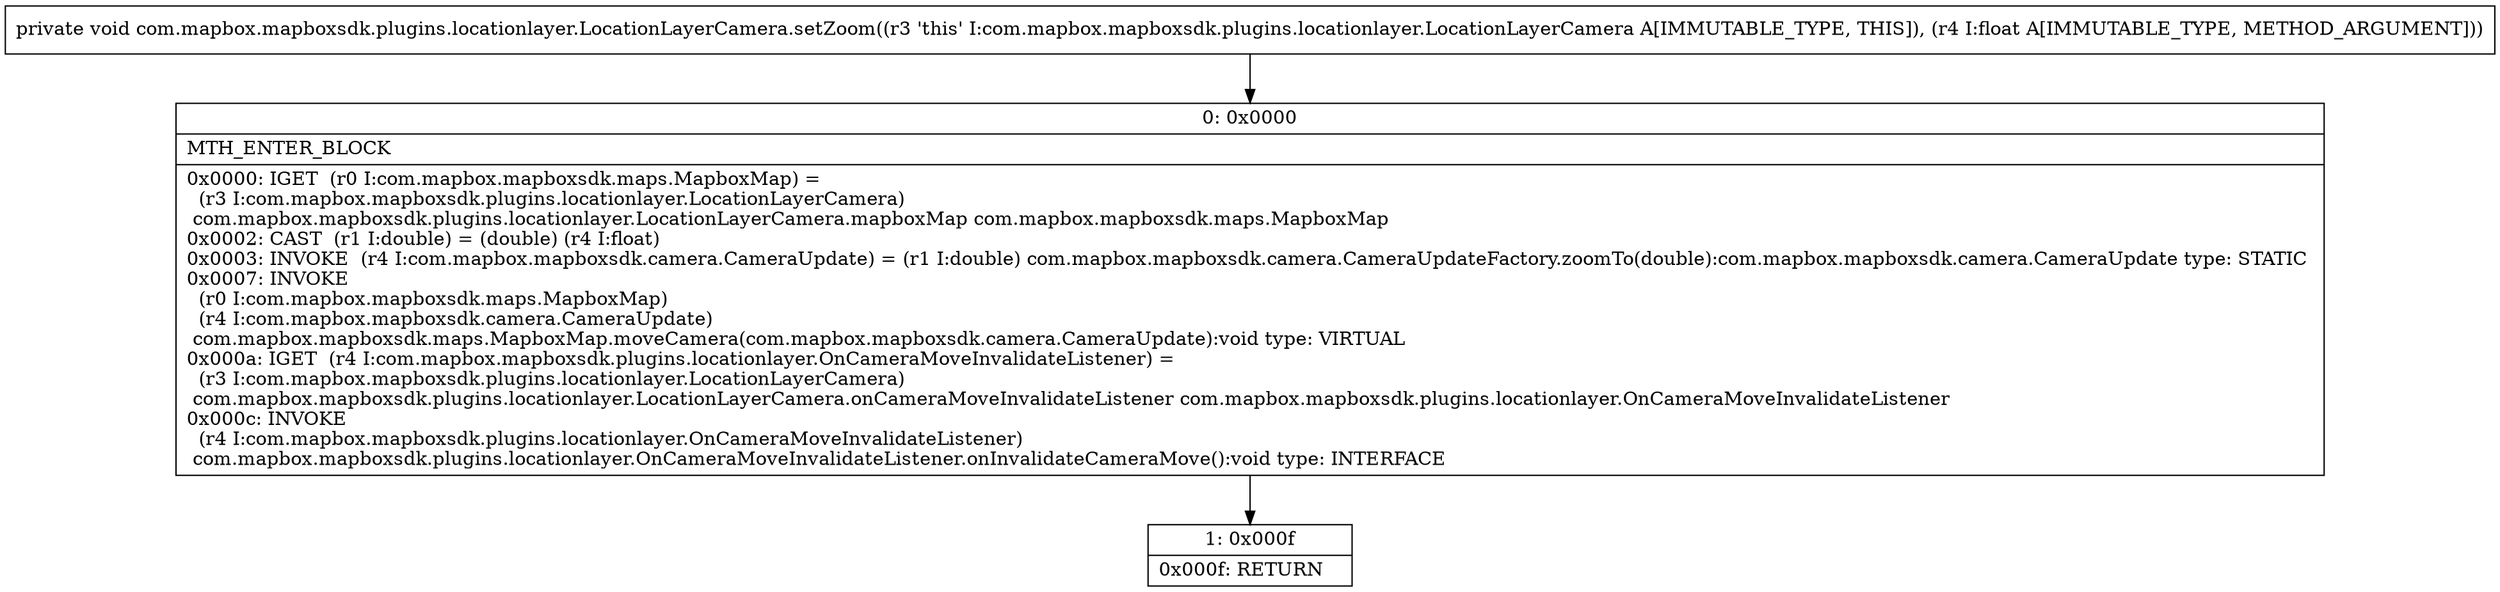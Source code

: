 digraph "CFG forcom.mapbox.mapboxsdk.plugins.locationlayer.LocationLayerCamera.setZoom(F)V" {
Node_0 [shape=record,label="{0\:\ 0x0000|MTH_ENTER_BLOCK\l|0x0000: IGET  (r0 I:com.mapbox.mapboxsdk.maps.MapboxMap) = \l  (r3 I:com.mapbox.mapboxsdk.plugins.locationlayer.LocationLayerCamera)\l com.mapbox.mapboxsdk.plugins.locationlayer.LocationLayerCamera.mapboxMap com.mapbox.mapboxsdk.maps.MapboxMap \l0x0002: CAST  (r1 I:double) = (double) (r4 I:float) \l0x0003: INVOKE  (r4 I:com.mapbox.mapboxsdk.camera.CameraUpdate) = (r1 I:double) com.mapbox.mapboxsdk.camera.CameraUpdateFactory.zoomTo(double):com.mapbox.mapboxsdk.camera.CameraUpdate type: STATIC \l0x0007: INVOKE  \l  (r0 I:com.mapbox.mapboxsdk.maps.MapboxMap)\l  (r4 I:com.mapbox.mapboxsdk.camera.CameraUpdate)\l com.mapbox.mapboxsdk.maps.MapboxMap.moveCamera(com.mapbox.mapboxsdk.camera.CameraUpdate):void type: VIRTUAL \l0x000a: IGET  (r4 I:com.mapbox.mapboxsdk.plugins.locationlayer.OnCameraMoveInvalidateListener) = \l  (r3 I:com.mapbox.mapboxsdk.plugins.locationlayer.LocationLayerCamera)\l com.mapbox.mapboxsdk.plugins.locationlayer.LocationLayerCamera.onCameraMoveInvalidateListener com.mapbox.mapboxsdk.plugins.locationlayer.OnCameraMoveInvalidateListener \l0x000c: INVOKE  \l  (r4 I:com.mapbox.mapboxsdk.plugins.locationlayer.OnCameraMoveInvalidateListener)\l com.mapbox.mapboxsdk.plugins.locationlayer.OnCameraMoveInvalidateListener.onInvalidateCameraMove():void type: INTERFACE \l}"];
Node_1 [shape=record,label="{1\:\ 0x000f|0x000f: RETURN   \l}"];
MethodNode[shape=record,label="{private void com.mapbox.mapboxsdk.plugins.locationlayer.LocationLayerCamera.setZoom((r3 'this' I:com.mapbox.mapboxsdk.plugins.locationlayer.LocationLayerCamera A[IMMUTABLE_TYPE, THIS]), (r4 I:float A[IMMUTABLE_TYPE, METHOD_ARGUMENT])) }"];
MethodNode -> Node_0;
Node_0 -> Node_1;
}

